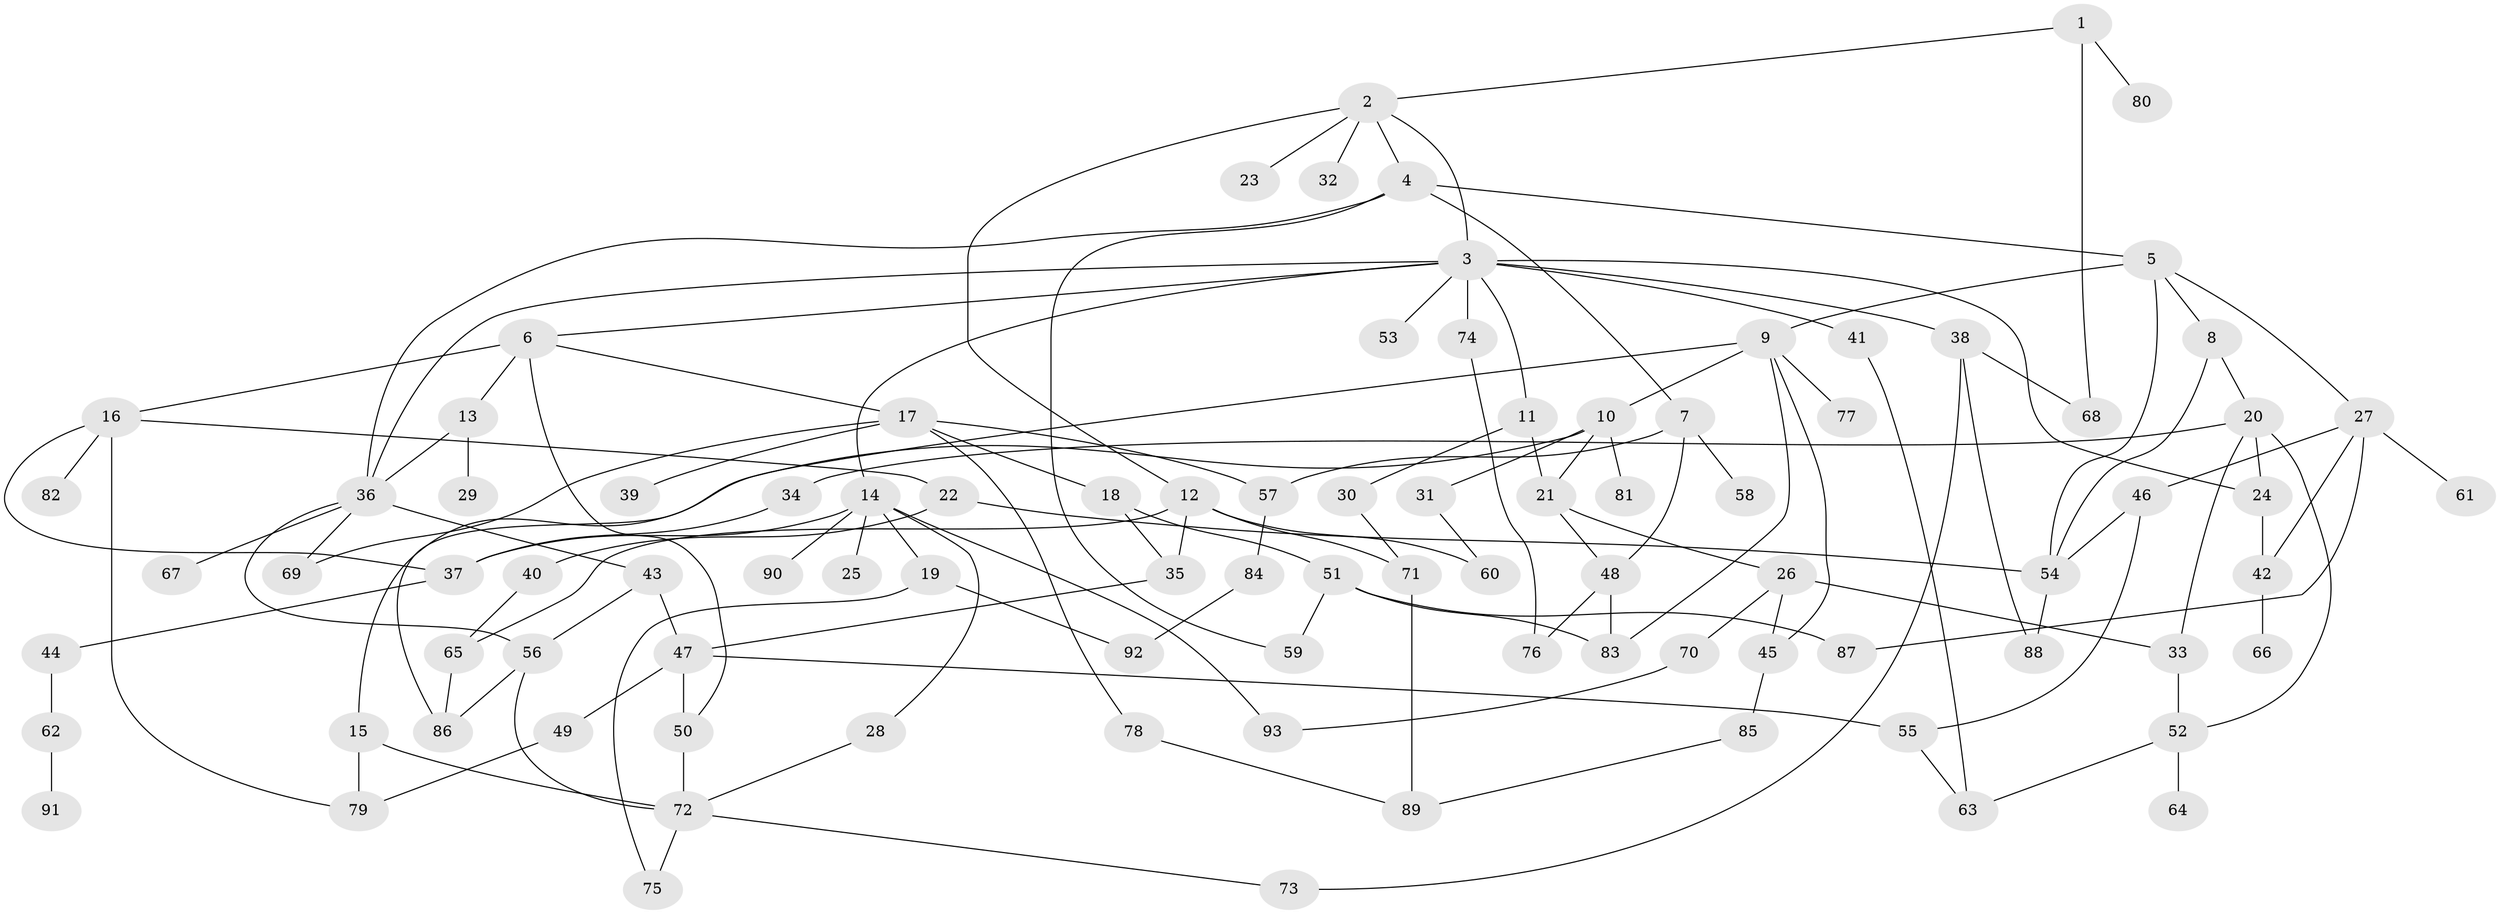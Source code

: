 // coarse degree distribution, {3: 0.30158730158730157, 5: 0.1111111111111111, 9: 0.031746031746031744, 7: 0.047619047619047616, 6: 0.047619047619047616, 4: 0.1111111111111111, 2: 0.20634920634920634, 1: 0.14285714285714285}
// Generated by graph-tools (version 1.1) at 2025/23/03/03/25 07:23:30]
// undirected, 93 vertices, 138 edges
graph export_dot {
graph [start="1"]
  node [color=gray90,style=filled];
  1;
  2;
  3;
  4;
  5;
  6;
  7;
  8;
  9;
  10;
  11;
  12;
  13;
  14;
  15;
  16;
  17;
  18;
  19;
  20;
  21;
  22;
  23;
  24;
  25;
  26;
  27;
  28;
  29;
  30;
  31;
  32;
  33;
  34;
  35;
  36;
  37;
  38;
  39;
  40;
  41;
  42;
  43;
  44;
  45;
  46;
  47;
  48;
  49;
  50;
  51;
  52;
  53;
  54;
  55;
  56;
  57;
  58;
  59;
  60;
  61;
  62;
  63;
  64;
  65;
  66;
  67;
  68;
  69;
  70;
  71;
  72;
  73;
  74;
  75;
  76;
  77;
  78;
  79;
  80;
  81;
  82;
  83;
  84;
  85;
  86;
  87;
  88;
  89;
  90;
  91;
  92;
  93;
  1 -- 2;
  1 -- 68;
  1 -- 80;
  2 -- 3;
  2 -- 4;
  2 -- 12;
  2 -- 23;
  2 -- 32;
  3 -- 6;
  3 -- 11;
  3 -- 14;
  3 -- 24;
  3 -- 38;
  3 -- 41;
  3 -- 53;
  3 -- 74;
  3 -- 36;
  4 -- 5;
  4 -- 7;
  4 -- 36;
  4 -- 59;
  5 -- 8;
  5 -- 9;
  5 -- 27;
  5 -- 54;
  6 -- 13;
  6 -- 16;
  6 -- 17;
  6 -- 50;
  7 -- 48;
  7 -- 58;
  7 -- 57;
  8 -- 20;
  8 -- 54;
  9 -- 10;
  9 -- 77;
  9 -- 83;
  9 -- 86;
  9 -- 45;
  10 -- 15;
  10 -- 21;
  10 -- 31;
  10 -- 81;
  11 -- 30;
  11 -- 21;
  12 -- 35;
  12 -- 60;
  12 -- 71;
  12 -- 65;
  13 -- 29;
  13 -- 36;
  14 -- 19;
  14 -- 25;
  14 -- 28;
  14 -- 90;
  14 -- 93;
  14 -- 37;
  15 -- 72;
  15 -- 79;
  16 -- 22;
  16 -- 37;
  16 -- 82;
  16 -- 79;
  17 -- 18;
  17 -- 39;
  17 -- 57;
  17 -- 69;
  17 -- 78;
  18 -- 51;
  18 -- 35;
  19 -- 75;
  19 -- 92;
  20 -- 34;
  20 -- 52;
  20 -- 33;
  20 -- 24;
  21 -- 26;
  21 -- 48;
  22 -- 40;
  22 -- 54;
  24 -- 42;
  26 -- 33;
  26 -- 45;
  26 -- 70;
  27 -- 46;
  27 -- 61;
  27 -- 42;
  27 -- 87;
  28 -- 72;
  30 -- 71;
  31 -- 60;
  33 -- 52;
  34 -- 37;
  35 -- 47;
  36 -- 43;
  36 -- 56;
  36 -- 67;
  36 -- 69;
  37 -- 44;
  38 -- 88;
  38 -- 68;
  38 -- 73;
  40 -- 65;
  41 -- 63;
  42 -- 66;
  43 -- 47;
  43 -- 56;
  44 -- 62;
  45 -- 85;
  46 -- 54;
  46 -- 55;
  47 -- 49;
  47 -- 55;
  47 -- 50;
  48 -- 76;
  48 -- 83;
  49 -- 79;
  50 -- 72;
  51 -- 59;
  51 -- 87;
  51 -- 83;
  52 -- 64;
  52 -- 63;
  54 -- 88;
  55 -- 63;
  56 -- 72;
  56 -- 86;
  57 -- 84;
  62 -- 91;
  65 -- 86;
  70 -- 93;
  71 -- 89;
  72 -- 73;
  72 -- 75;
  74 -- 76;
  78 -- 89;
  84 -- 92;
  85 -- 89;
}
